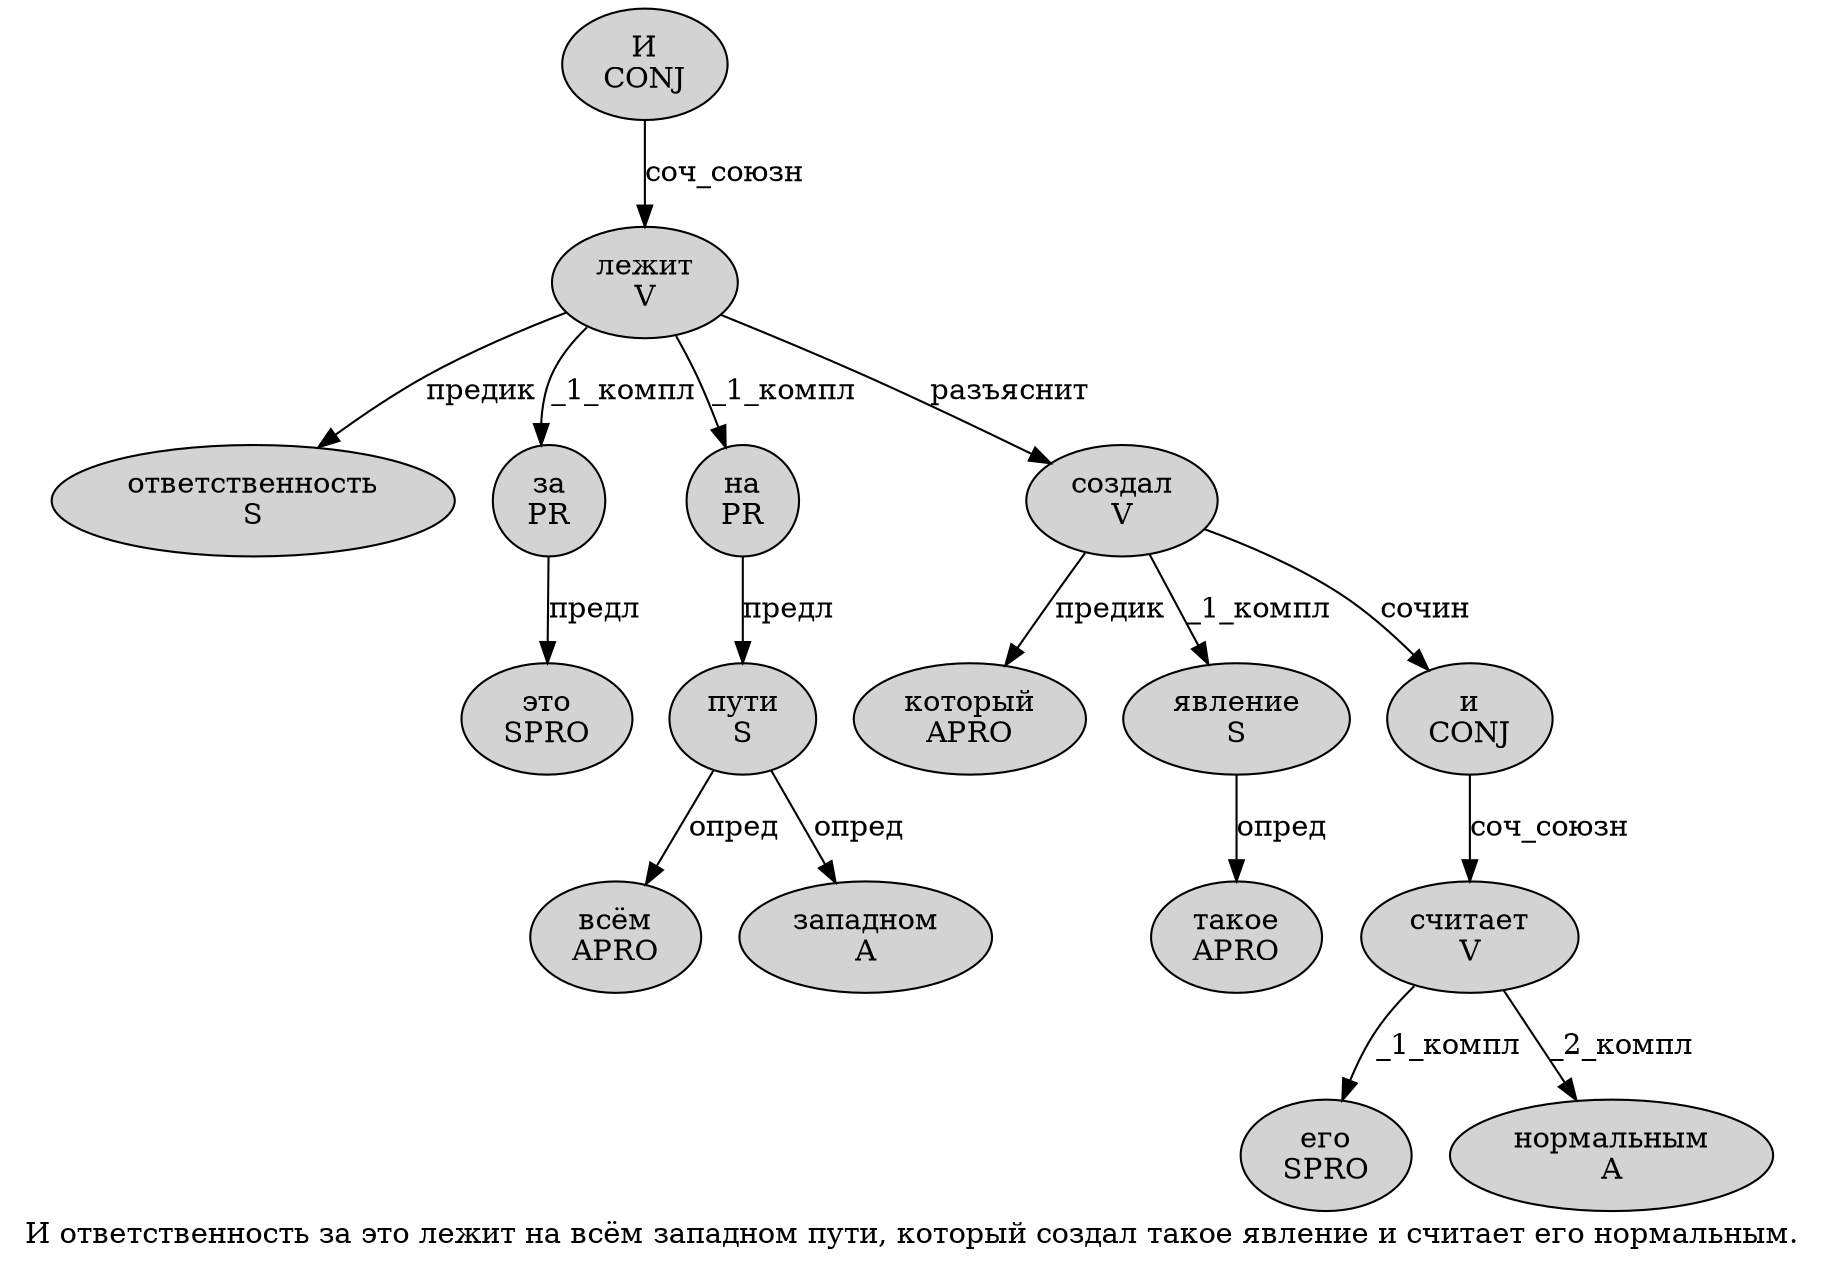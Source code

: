 digraph SENTENCE_4405 {
	graph [label="И ответственность за это лежит на всём западном пути, который создал такое явление и считает его нормальным."]
	node [style=filled]
		0 [label="И
CONJ" color="" fillcolor=lightgray penwidth=1 shape=ellipse]
		1 [label="ответственность
S" color="" fillcolor=lightgray penwidth=1 shape=ellipse]
		2 [label="за
PR" color="" fillcolor=lightgray penwidth=1 shape=ellipse]
		3 [label="это
SPRO" color="" fillcolor=lightgray penwidth=1 shape=ellipse]
		4 [label="лежит
V" color="" fillcolor=lightgray penwidth=1 shape=ellipse]
		5 [label="на
PR" color="" fillcolor=lightgray penwidth=1 shape=ellipse]
		6 [label="всём
APRO" color="" fillcolor=lightgray penwidth=1 shape=ellipse]
		7 [label="западном
A" color="" fillcolor=lightgray penwidth=1 shape=ellipse]
		8 [label="пути
S" color="" fillcolor=lightgray penwidth=1 shape=ellipse]
		10 [label="который
APRO" color="" fillcolor=lightgray penwidth=1 shape=ellipse]
		11 [label="создал
V" color="" fillcolor=lightgray penwidth=1 shape=ellipse]
		12 [label="такое
APRO" color="" fillcolor=lightgray penwidth=1 shape=ellipse]
		13 [label="явление
S" color="" fillcolor=lightgray penwidth=1 shape=ellipse]
		14 [label="и
CONJ" color="" fillcolor=lightgray penwidth=1 shape=ellipse]
		15 [label="считает
V" color="" fillcolor=lightgray penwidth=1 shape=ellipse]
		16 [label="его
SPRO" color="" fillcolor=lightgray penwidth=1 shape=ellipse]
		17 [label="нормальным
A" color="" fillcolor=lightgray penwidth=1 shape=ellipse]
			2 -> 3 [label="предл"]
			14 -> 15 [label="соч_союзн"]
			11 -> 10 [label="предик"]
			11 -> 13 [label="_1_компл"]
			11 -> 14 [label="сочин"]
			4 -> 1 [label="предик"]
			4 -> 2 [label="_1_компл"]
			4 -> 5 [label="_1_компл"]
			4 -> 11 [label="разъяснит"]
			0 -> 4 [label="соч_союзн"]
			8 -> 6 [label="опред"]
			8 -> 7 [label="опред"]
			15 -> 16 [label="_1_компл"]
			15 -> 17 [label="_2_компл"]
			5 -> 8 [label="предл"]
			13 -> 12 [label="опред"]
}